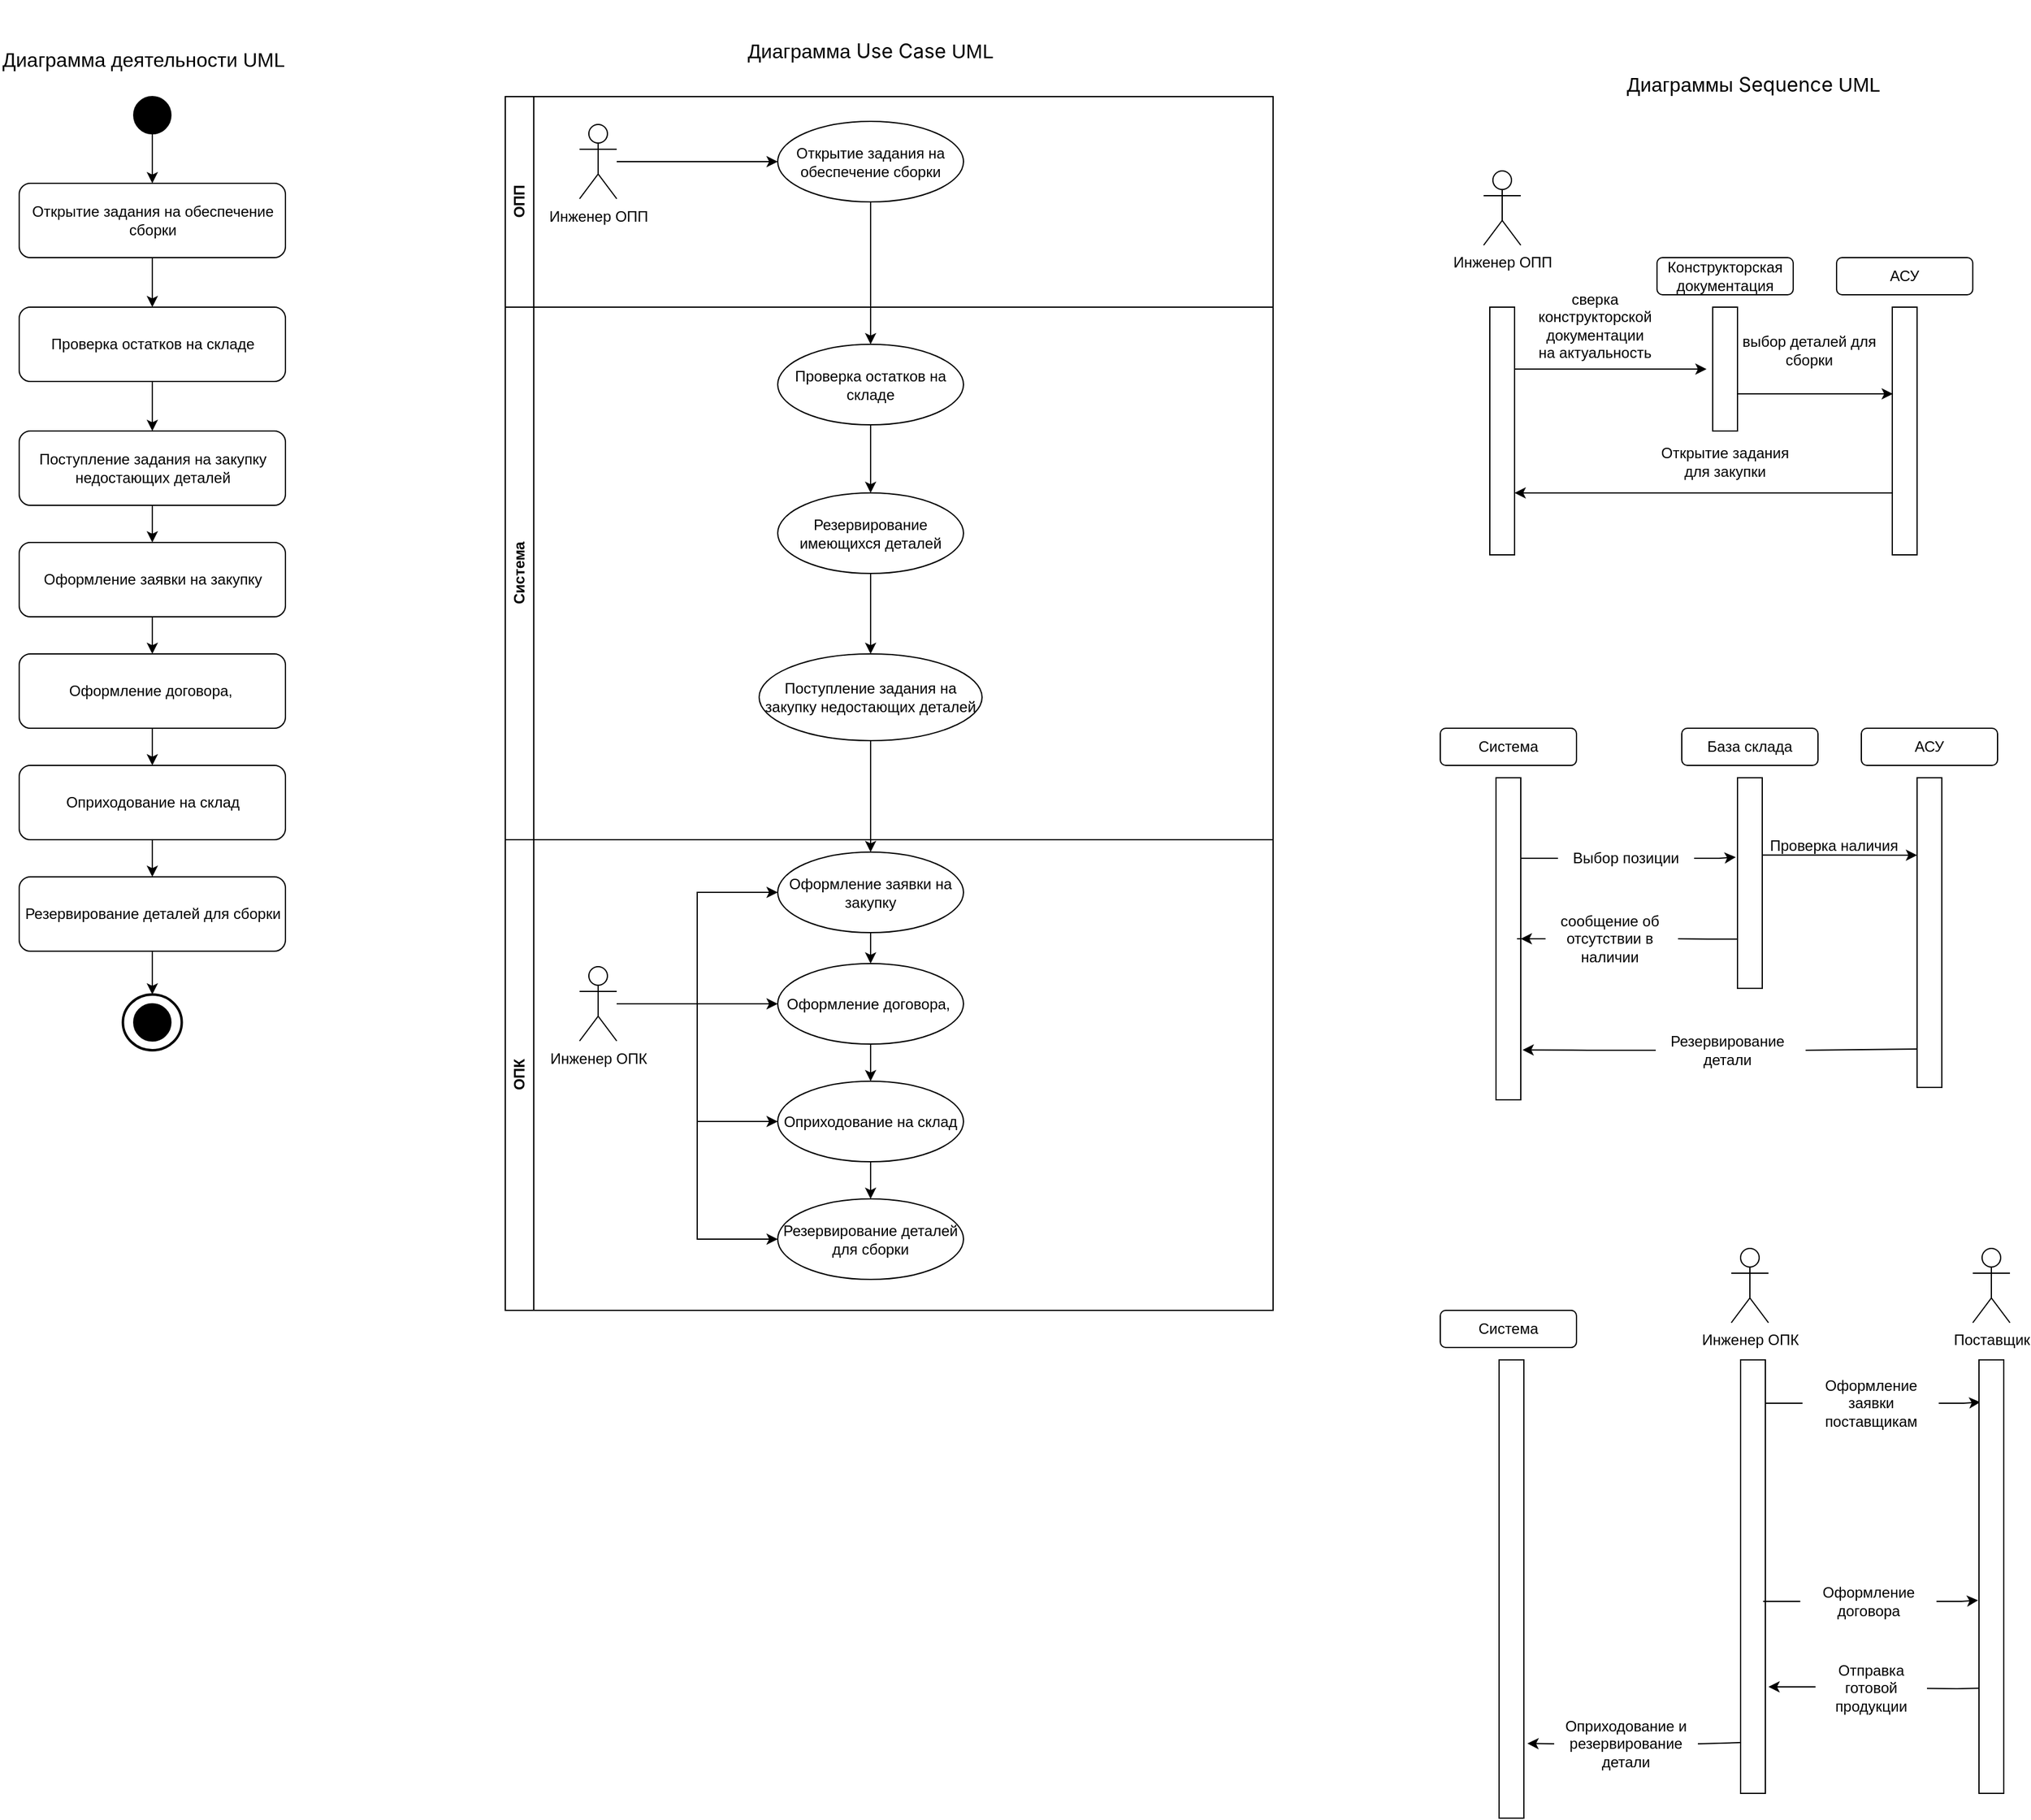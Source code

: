 <mxfile version="24.8.3">
  <diagram name="Страница — 1" id="Y3Ff92JFoId_haOZM81_">
    <mxGraphModel dx="2074" dy="1960" grid="1" gridSize="10" guides="1" tooltips="1" connect="1" arrows="1" fold="1" page="1" pageScale="1" pageWidth="827" pageHeight="1169" math="0" shadow="0">
      <root>
        <mxCell id="0" />
        <mxCell id="1" parent="0" />
        <mxCell id="jFq_PPIP0smG9mgLNXUT-3" style="edgeStyle=orthogonalEdgeStyle;rounded=0;orthogonalLoop=1;jettySize=auto;html=1;" parent="1" source="jFq_PPIP0smG9mgLNXUT-1" target="jFq_PPIP0smG9mgLNXUT-2" edge="1">
          <mxGeometry relative="1" as="geometry" />
        </mxCell>
        <mxCell id="jFq_PPIP0smG9mgLNXUT-1" value="" style="ellipse;whiteSpace=wrap;html=1;aspect=fixed;fillColor=#000000;" parent="1" vertex="1">
          <mxGeometry x="270" y="70" width="30" height="30" as="geometry" />
        </mxCell>
        <mxCell id="jFq_PPIP0smG9mgLNXUT-7" style="edgeStyle=orthogonalEdgeStyle;rounded=0;orthogonalLoop=1;jettySize=auto;html=1;entryX=0.5;entryY=0;entryDx=0;entryDy=0;" parent="1" source="jFq_PPIP0smG9mgLNXUT-2" target="jFq_PPIP0smG9mgLNXUT-5" edge="1">
          <mxGeometry relative="1" as="geometry" />
        </mxCell>
        <mxCell id="jFq_PPIP0smG9mgLNXUT-2" value="Открытие задания на обеспечение сборки" style="rounded=1;whiteSpace=wrap;html=1;" parent="1" vertex="1">
          <mxGeometry x="177.5" y="140" width="215" height="60" as="geometry" />
        </mxCell>
        <mxCell id="jFq_PPIP0smG9mgLNXUT-8" style="edgeStyle=orthogonalEdgeStyle;rounded=0;orthogonalLoop=1;jettySize=auto;html=1;entryX=0.5;entryY=0;entryDx=0;entryDy=0;" parent="1" source="jFq_PPIP0smG9mgLNXUT-5" target="jFq_PPIP0smG9mgLNXUT-6" edge="1">
          <mxGeometry relative="1" as="geometry" />
        </mxCell>
        <mxCell id="jFq_PPIP0smG9mgLNXUT-5" value="Проверка остатков на складе" style="rounded=1;whiteSpace=wrap;html=1;" parent="1" vertex="1">
          <mxGeometry x="177.5" y="240" width="215" height="60" as="geometry" />
        </mxCell>
        <mxCell id="jFq_PPIP0smG9mgLNXUT-11" style="edgeStyle=orthogonalEdgeStyle;rounded=0;orthogonalLoop=1;jettySize=auto;html=1;" parent="1" source="jFq_PPIP0smG9mgLNXUT-6" target="jFq_PPIP0smG9mgLNXUT-9" edge="1">
          <mxGeometry relative="1" as="geometry" />
        </mxCell>
        <mxCell id="jFq_PPIP0smG9mgLNXUT-6" value="Поступление задания на закупку недостающих деталей" style="rounded=1;whiteSpace=wrap;html=1;" parent="1" vertex="1">
          <mxGeometry x="177.5" y="340" width="215" height="60" as="geometry" />
        </mxCell>
        <mxCell id="pkSH8NwI1necaTFIyCs8-4" style="edgeStyle=orthogonalEdgeStyle;rounded=0;orthogonalLoop=1;jettySize=auto;html=1;" parent="1" source="jFq_PPIP0smG9mgLNXUT-9" target="pkSH8NwI1necaTFIyCs8-1" edge="1">
          <mxGeometry relative="1" as="geometry" />
        </mxCell>
        <mxCell id="jFq_PPIP0smG9mgLNXUT-9" value="Оформление заявки на закупку" style="rounded=1;whiteSpace=wrap;html=1;" parent="1" vertex="1">
          <mxGeometry x="177.5" y="430" width="215" height="60" as="geometry" />
        </mxCell>
        <mxCell id="jFq_PPIP0smG9mgLNXUT-10" value="Резервирование деталей для сборки" style="rounded=1;whiteSpace=wrap;html=1;" parent="1" vertex="1">
          <mxGeometry x="177.5" y="700" width="215" height="60" as="geometry" />
        </mxCell>
        <mxCell id="jFq_PPIP0smG9mgLNXUT-17" value="" style="strokeWidth=2;html=1;shape=mxgraph.flowchart.start_2;whiteSpace=wrap;" parent="1" vertex="1">
          <mxGeometry x="261.25" y="795" width="47.5" height="45" as="geometry" />
        </mxCell>
        <mxCell id="jFq_PPIP0smG9mgLNXUT-18" value="" style="ellipse;whiteSpace=wrap;html=1;aspect=fixed;fillColor=#000000;" parent="1" vertex="1">
          <mxGeometry x="270" y="802.5" width="30" height="30" as="geometry" />
        </mxCell>
        <mxCell id="jFq_PPIP0smG9mgLNXUT-19" style="edgeStyle=orthogonalEdgeStyle;rounded=0;orthogonalLoop=1;jettySize=auto;html=1;entryX=0.5;entryY=0;entryDx=0;entryDy=0;entryPerimeter=0;" parent="1" source="jFq_PPIP0smG9mgLNXUT-10" target="jFq_PPIP0smG9mgLNXUT-17" edge="1">
          <mxGeometry relative="1" as="geometry" />
        </mxCell>
        <mxCell id="jFq_PPIP0smG9mgLNXUT-20" value="&lt;font style=&quot;font-size: 16px;&quot;&gt;Диаграмма деятельности UML&lt;/font&gt;" style="text;html=1;align=center;verticalAlign=middle;whiteSpace=wrap;rounded=0;" parent="1" vertex="1">
          <mxGeometry x="162.5" width="230" height="80" as="geometry" />
        </mxCell>
        <mxCell id="pkSH8NwI1necaTFIyCs8-3" style="edgeStyle=orthogonalEdgeStyle;rounded=0;orthogonalLoop=1;jettySize=auto;html=1;entryX=0.5;entryY=0;entryDx=0;entryDy=0;" parent="1" source="pkSH8NwI1necaTFIyCs8-1" target="pkSH8NwI1necaTFIyCs8-2" edge="1">
          <mxGeometry relative="1" as="geometry" />
        </mxCell>
        <mxCell id="pkSH8NwI1necaTFIyCs8-1" value="Оформление договора,&amp;nbsp;" style="rounded=1;whiteSpace=wrap;html=1;" parent="1" vertex="1">
          <mxGeometry x="177.5" y="520" width="215" height="60" as="geometry" />
        </mxCell>
        <mxCell id="pkSH8NwI1necaTFIyCs8-5" style="edgeStyle=orthogonalEdgeStyle;rounded=0;orthogonalLoop=1;jettySize=auto;html=1;entryX=0.5;entryY=0;entryDx=0;entryDy=0;" parent="1" source="pkSH8NwI1necaTFIyCs8-2" target="jFq_PPIP0smG9mgLNXUT-10" edge="1">
          <mxGeometry relative="1" as="geometry" />
        </mxCell>
        <mxCell id="pkSH8NwI1necaTFIyCs8-2" value="Оприходование на склад" style="rounded=1;whiteSpace=wrap;html=1;" parent="1" vertex="1">
          <mxGeometry x="177.5" y="610" width="215" height="60" as="geometry" />
        </mxCell>
        <mxCell id="pkSH8NwI1necaTFIyCs8-8" style="edgeStyle=orthogonalEdgeStyle;rounded=0;orthogonalLoop=1;jettySize=auto;html=1;" parent="1" source="pkSH8NwI1necaTFIyCs8-9" target="pkSH8NwI1necaTFIyCs8-11" edge="1">
          <mxGeometry relative="1" as="geometry" />
        </mxCell>
        <mxCell id="pkSH8NwI1necaTFIyCs8-24" value="ОПП" style="swimlane;horizontal=0;whiteSpace=wrap;html=1;" parent="1" vertex="1">
          <mxGeometry x="570" y="70" width="620" height="170" as="geometry" />
        </mxCell>
        <mxCell id="pkSH8NwI1necaTFIyCs8-6" style="edgeStyle=orthogonalEdgeStyle;rounded=0;orthogonalLoop=1;jettySize=auto;html=1;entryX=0;entryY=0.5;entryDx=0;entryDy=0;" parent="pkSH8NwI1necaTFIyCs8-24" source="pkSH8NwI1necaTFIyCs8-7" target="pkSH8NwI1necaTFIyCs8-9" edge="1">
          <mxGeometry relative="1" as="geometry" />
        </mxCell>
        <mxCell id="pkSH8NwI1necaTFIyCs8-9" value="Открытие задания на обеспечение сборки" style="ellipse;whiteSpace=wrap;html=1;" parent="pkSH8NwI1necaTFIyCs8-24" vertex="1">
          <mxGeometry x="220" y="20" width="150" height="65" as="geometry" />
        </mxCell>
        <mxCell id="pkSH8NwI1necaTFIyCs8-7" value="Инженер ОПП" style="shape=umlActor;verticalLabelPosition=bottom;verticalAlign=top;html=1;outlineConnect=0;" parent="pkSH8NwI1necaTFIyCs8-24" vertex="1">
          <mxGeometry x="60" y="22.5" width="30" height="60" as="geometry" />
        </mxCell>
        <mxCell id="pkSH8NwI1necaTFIyCs8-25" value="Система" style="swimlane;horizontal=0;whiteSpace=wrap;html=1;" parent="1" vertex="1">
          <mxGeometry x="570" y="240" width="620" height="430" as="geometry" />
        </mxCell>
        <mxCell id="jotfJ-VaZBIeC9uiuRzf-3" style="edgeStyle=orthogonalEdgeStyle;rounded=0;orthogonalLoop=1;jettySize=auto;html=1;" edge="1" parent="pkSH8NwI1necaTFIyCs8-25" source="pkSH8NwI1necaTFIyCs8-11" target="jotfJ-VaZBIeC9uiuRzf-2">
          <mxGeometry relative="1" as="geometry" />
        </mxCell>
        <mxCell id="pkSH8NwI1necaTFIyCs8-11" value="Проверка остатков на складе" style="ellipse;whiteSpace=wrap;html=1;" parent="pkSH8NwI1necaTFIyCs8-25" vertex="1">
          <mxGeometry x="220" y="30" width="150" height="65" as="geometry" />
        </mxCell>
        <mxCell id="pkSH8NwI1necaTFIyCs8-13" value="Поступление задания на закупку недостающих деталей" style="ellipse;whiteSpace=wrap;html=1;" parent="pkSH8NwI1necaTFIyCs8-25" vertex="1">
          <mxGeometry x="205" y="280" width="180" height="70" as="geometry" />
        </mxCell>
        <mxCell id="jotfJ-VaZBIeC9uiuRzf-4" style="edgeStyle=orthogonalEdgeStyle;rounded=0;orthogonalLoop=1;jettySize=auto;html=1;" edge="1" parent="pkSH8NwI1necaTFIyCs8-25" source="jotfJ-VaZBIeC9uiuRzf-2" target="pkSH8NwI1necaTFIyCs8-13">
          <mxGeometry relative="1" as="geometry" />
        </mxCell>
        <mxCell id="jotfJ-VaZBIeC9uiuRzf-2" value="Резервирование имеющихся деталей" style="ellipse;whiteSpace=wrap;html=1;" vertex="1" parent="pkSH8NwI1necaTFIyCs8-25">
          <mxGeometry x="220" y="150" width="150" height="65" as="geometry" />
        </mxCell>
        <mxCell id="pkSH8NwI1necaTFIyCs8-28" value="&lt;font style=&quot;&quot;&gt;&lt;span style=&quot;font-size: 16px;&quot;&gt;Диаграмма&amp;nbsp;&lt;/span&gt;&lt;span style=&quot;font-family: -apple-system, BlinkMacSystemFont, Roboto, &amp;quot;Open Sans&amp;quot;, &amp;quot;Helvetica Neue&amp;quot;, &amp;quot;Noto Sans Armenian&amp;quot;, &amp;quot;Noto Sans Bengali&amp;quot;, &amp;quot;Noto Sans Cherokee&amp;quot;, &amp;quot;Noto Sans Devanagari&amp;quot;, &amp;quot;Noto Sans Ethiopic&amp;quot;, &amp;quot;Noto Sans Georgian&amp;quot;, &amp;quot;Noto Sans Hebrew&amp;quot;, &amp;quot;Noto Sans Kannada&amp;quot;, &amp;quot;Noto Sans Khmer&amp;quot;, &amp;quot;Noto Sans Lao&amp;quot;, &amp;quot;Noto Sans Osmanya&amp;quot;, &amp;quot;Noto Sans Tamil&amp;quot;, &amp;quot;Noto Sans Telugu&amp;quot;, &amp;quot;Noto Sans Thai&amp;quot;, sans-serif; text-align: left; background-color: rgb(255, 255, 255);&quot;&gt;&lt;font style=&quot;font-size: 16px;&quot;&gt;Use Case&amp;nbsp;&lt;/font&gt;&lt;/span&gt;&lt;span style=&quot;font-size: 16px;&quot;&gt;UML&lt;/span&gt;&lt;/font&gt;" style="text;html=1;align=center;verticalAlign=middle;whiteSpace=wrap;rounded=0;" parent="1" vertex="1">
          <mxGeometry x="750" y="-7.5" width="230" height="80" as="geometry" />
        </mxCell>
        <mxCell id="pkSH8NwI1necaTFIyCs8-29" value="Инженер ОПП" style="shape=umlActor;verticalLabelPosition=bottom;verticalAlign=top;html=1;outlineConnect=0;" parent="1" vertex="1">
          <mxGeometry x="1360" y="130" width="30" height="60" as="geometry" />
        </mxCell>
        <mxCell id="pkSH8NwI1necaTFIyCs8-38" style="edgeStyle=orthogonalEdgeStyle;rounded=0;orthogonalLoop=1;jettySize=auto;html=1;exitX=1;exitY=0.25;exitDx=0;exitDy=0;" parent="1" source="pkSH8NwI1necaTFIyCs8-30" edge="1">
          <mxGeometry relative="1" as="geometry">
            <mxPoint x="1540" y="290" as="targetPoint" />
          </mxGeometry>
        </mxCell>
        <mxCell id="pkSH8NwI1necaTFIyCs8-30" value="" style="rounded=0;whiteSpace=wrap;html=1;" parent="1" vertex="1">
          <mxGeometry x="1365" y="240" width="20" height="200" as="geometry" />
        </mxCell>
        <mxCell id="pkSH8NwI1necaTFIyCs8-37" value="Конструкторская документация" style="rounded=1;whiteSpace=wrap;html=1;" parent="1" vertex="1">
          <mxGeometry x="1500" y="200" width="110" height="30" as="geometry" />
        </mxCell>
        <mxCell id="pkSH8NwI1necaTFIyCs8-39" value="сверка конструкторской документации на актуальность" style="text;html=1;align=center;verticalAlign=middle;whiteSpace=wrap;rounded=0;" parent="1" vertex="1">
          <mxGeometry x="1420" y="240" width="60" height="30" as="geometry" />
        </mxCell>
        <mxCell id="pkSH8NwI1necaTFIyCs8-41" value="" style="endArrow=classic;html=1;rounded=0;entryX=-0.156;entryY=0.7;entryDx=0;entryDy=0;entryPerimeter=0;" parent="1" edge="1">
          <mxGeometry width="50" height="50" relative="1" as="geometry">
            <mxPoint x="1555.56" y="310" as="sourcePoint" />
            <mxPoint x="1690.44" y="310" as="targetPoint" />
          </mxGeometry>
        </mxCell>
        <mxCell id="pkSH8NwI1necaTFIyCs8-42" value="выбор деталей для сборки" style="text;html=1;align=center;verticalAlign=middle;whiteSpace=wrap;rounded=0;" parent="1" vertex="1">
          <mxGeometry x="1565" y="250" width="116" height="50" as="geometry" />
        </mxCell>
        <mxCell id="pkSH8NwI1necaTFIyCs8-43" value="АСУ" style="rounded=1;whiteSpace=wrap;html=1;" parent="1" vertex="1">
          <mxGeometry x="1645" y="200" width="110" height="30" as="geometry" />
        </mxCell>
        <mxCell id="pkSH8NwI1necaTFIyCs8-47" value="" style="rounded=0;whiteSpace=wrap;html=1;" parent="1" vertex="1">
          <mxGeometry x="1545" y="240" width="20" height="100" as="geometry" />
        </mxCell>
        <mxCell id="pkSH8NwI1necaTFIyCs8-49" style="edgeStyle=orthogonalEdgeStyle;rounded=0;orthogonalLoop=1;jettySize=auto;html=1;exitX=0;exitY=0.75;exitDx=0;exitDy=0;entryX=1;entryY=0.75;entryDx=0;entryDy=0;" parent="1" source="pkSH8NwI1necaTFIyCs8-48" target="pkSH8NwI1necaTFIyCs8-30" edge="1">
          <mxGeometry relative="1" as="geometry" />
        </mxCell>
        <mxCell id="pkSH8NwI1necaTFIyCs8-48" value="" style="rounded=0;whiteSpace=wrap;html=1;" parent="1" vertex="1">
          <mxGeometry x="1690" y="240" width="20" height="200" as="geometry" />
        </mxCell>
        <mxCell id="pkSH8NwI1necaTFIyCs8-50" value="Открытие задания для закупки" style="text;html=1;align=center;verticalAlign=middle;whiteSpace=wrap;rounded=0;" parent="1" vertex="1">
          <mxGeometry x="1497" y="340" width="116" height="50" as="geometry" />
        </mxCell>
        <mxCell id="pkSH8NwI1necaTFIyCs8-68" style="edgeStyle=orthogonalEdgeStyle;rounded=0;orthogonalLoop=1;jettySize=auto;html=1;exitX=1;exitY=0.25;exitDx=0;exitDy=0;entryX=0;entryY=0.5;entryDx=0;entryDy=0;endArrow=none;endFill=0;" parent="1" source="pkSH8NwI1necaTFIyCs8-53" target="pkSH8NwI1necaTFIyCs8-55" edge="1">
          <mxGeometry relative="1" as="geometry" />
        </mxCell>
        <mxCell id="pkSH8NwI1necaTFIyCs8-53" value="" style="rounded=0;whiteSpace=wrap;html=1;" parent="1" vertex="1">
          <mxGeometry x="1370" y="620" width="20" height="260" as="geometry" />
        </mxCell>
        <mxCell id="pkSH8NwI1necaTFIyCs8-54" value="База склада" style="rounded=1;whiteSpace=wrap;html=1;" parent="1" vertex="1">
          <mxGeometry x="1520" y="580" width="110" height="30" as="geometry" />
        </mxCell>
        <mxCell id="pkSH8NwI1necaTFIyCs8-70" style="edgeStyle=orthogonalEdgeStyle;rounded=0;orthogonalLoop=1;jettySize=auto;html=1;entryX=-0.07;entryY=0.377;entryDx=0;entryDy=0;entryPerimeter=0;" parent="1" source="pkSH8NwI1necaTFIyCs8-55" target="pkSH8NwI1necaTFIyCs8-59" edge="1">
          <mxGeometry relative="1" as="geometry" />
        </mxCell>
        <mxCell id="pkSH8NwI1necaTFIyCs8-55" value="Выбор позиции" style="text;html=1;align=center;verticalAlign=middle;whiteSpace=wrap;rounded=0;" parent="1" vertex="1">
          <mxGeometry x="1420" y="670" width="110" height="30" as="geometry" />
        </mxCell>
        <mxCell id="pkSH8NwI1necaTFIyCs8-57" value="Проверка наличия" style="text;html=1;align=center;verticalAlign=middle;whiteSpace=wrap;rounded=0;" parent="1" vertex="1">
          <mxGeometry x="1585" y="650" width="116" height="50" as="geometry" />
        </mxCell>
        <mxCell id="pkSH8NwI1necaTFIyCs8-58" value="АСУ" style="rounded=1;whiteSpace=wrap;html=1;" parent="1" vertex="1">
          <mxGeometry x="1665" y="580" width="110" height="30" as="geometry" />
        </mxCell>
        <mxCell id="pkSH8NwI1necaTFIyCs8-71" style="edgeStyle=orthogonalEdgeStyle;rounded=0;orthogonalLoop=1;jettySize=auto;html=1;entryX=0;entryY=0.25;entryDx=0;entryDy=0;exitX=1.009;exitY=0.367;exitDx=0;exitDy=0;exitPerimeter=0;" parent="1" source="pkSH8NwI1necaTFIyCs8-59" target="pkSH8NwI1necaTFIyCs8-61" edge="1">
          <mxGeometry relative="1" as="geometry" />
        </mxCell>
        <mxCell id="pkSH8NwI1necaTFIyCs8-76" style="edgeStyle=orthogonalEdgeStyle;rounded=0;orthogonalLoop=1;jettySize=auto;html=1;exitX=0.004;exitY=0.766;exitDx=0;exitDy=0;exitPerimeter=0;endArrow=none;endFill=0;" parent="1" source="pkSH8NwI1necaTFIyCs8-59" target="pkSH8NwI1necaTFIyCs8-75" edge="1">
          <mxGeometry relative="1" as="geometry" />
        </mxCell>
        <mxCell id="pkSH8NwI1necaTFIyCs8-59" value="" style="rounded=0;whiteSpace=wrap;html=1;" parent="1" vertex="1">
          <mxGeometry x="1565" y="620" width="20" height="170" as="geometry" />
        </mxCell>
        <mxCell id="pkSH8NwI1necaTFIyCs8-61" value="" style="rounded=0;whiteSpace=wrap;html=1;" parent="1" vertex="1">
          <mxGeometry x="1710" y="620" width="20" height="250" as="geometry" />
        </mxCell>
        <mxCell id="pkSH8NwI1necaTFIyCs8-62" value="Резервирование детали" style="text;html=1;align=center;verticalAlign=middle;whiteSpace=wrap;rounded=0;" parent="1" vertex="1">
          <mxGeometry x="1499" y="820" width="116" height="40" as="geometry" />
        </mxCell>
        <mxCell id="pkSH8NwI1necaTFIyCs8-63" value="Система" style="rounded=1;whiteSpace=wrap;html=1;" parent="1" vertex="1">
          <mxGeometry x="1325" y="580" width="110" height="30" as="geometry" />
        </mxCell>
        <mxCell id="pkSH8NwI1necaTFIyCs8-77" style="edgeStyle=orthogonalEdgeStyle;rounded=0;orthogonalLoop=1;jettySize=auto;html=1;entryX=1;entryY=0.5;entryDx=0;entryDy=0;" parent="1" source="pkSH8NwI1necaTFIyCs8-75" target="pkSH8NwI1necaTFIyCs8-53" edge="1">
          <mxGeometry relative="1" as="geometry" />
        </mxCell>
        <mxCell id="pkSH8NwI1necaTFIyCs8-75" value="сообщение об отсутствии в наличии" style="text;html=1;align=center;verticalAlign=middle;whiteSpace=wrap;rounded=0;" parent="1" vertex="1">
          <mxGeometry x="1407" y="735" width="110" height="30" as="geometry" />
        </mxCell>
        <mxCell id="pkSH8NwI1necaTFIyCs8-79" style="edgeStyle=orthogonalEdgeStyle;rounded=0;orthogonalLoop=1;jettySize=auto;html=1;entryX=1.073;entryY=0.845;entryDx=0;entryDy=0;entryPerimeter=0;" parent="1" source="pkSH8NwI1necaTFIyCs8-62" target="pkSH8NwI1necaTFIyCs8-53" edge="1">
          <mxGeometry relative="1" as="geometry" />
        </mxCell>
        <mxCell id="pkSH8NwI1necaTFIyCs8-80" value="" style="endArrow=none;html=1;rounded=0;entryX=0.024;entryY=0.876;entryDx=0;entryDy=0;entryPerimeter=0;" parent="1" target="pkSH8NwI1necaTFIyCs8-61" edge="1">
          <mxGeometry width="50" height="50" relative="1" as="geometry">
            <mxPoint x="1620" y="840" as="sourcePoint" />
            <mxPoint x="1590" y="800" as="targetPoint" />
          </mxGeometry>
        </mxCell>
        <mxCell id="pkSH8NwI1necaTFIyCs8-81" style="edgeStyle=orthogonalEdgeStyle;rounded=0;orthogonalLoop=1;jettySize=auto;html=1;exitX=1;exitY=0.25;exitDx=0;exitDy=0;entryX=0;entryY=0.5;entryDx=0;entryDy=0;endArrow=none;endFill=0;" parent="1" target="pkSH8NwI1necaTFIyCs8-85" edge="1">
          <mxGeometry relative="1" as="geometry">
            <mxPoint x="1587.5" y="1125" as="sourcePoint" />
          </mxGeometry>
        </mxCell>
        <mxCell id="pkSH8NwI1necaTFIyCs8-82" value="" style="rounded=0;whiteSpace=wrap;html=1;" parent="1" vertex="1">
          <mxGeometry x="1372.5" y="1090" width="20" height="370" as="geometry" />
        </mxCell>
        <mxCell id="pkSH8NwI1necaTFIyCs8-84" style="edgeStyle=orthogonalEdgeStyle;rounded=0;orthogonalLoop=1;jettySize=auto;html=1;entryX=-0.07;entryY=0.377;entryDx=0;entryDy=0;entryPerimeter=0;" parent="1" source="pkSH8NwI1necaTFIyCs8-85" edge="1">
          <mxGeometry relative="1" as="geometry">
            <mxPoint x="1761.1" y="1124.09" as="targetPoint" />
          </mxGeometry>
        </mxCell>
        <mxCell id="pkSH8NwI1necaTFIyCs8-85" value="Оформление заявки поставщикам" style="text;html=1;align=center;verticalAlign=middle;whiteSpace=wrap;rounded=0;" parent="1" vertex="1">
          <mxGeometry x="1617.5" y="1110" width="110" height="30" as="geometry" />
        </mxCell>
        <mxCell id="pkSH8NwI1necaTFIyCs8-87" value="Система" style="rounded=1;whiteSpace=wrap;html=1;" parent="1" vertex="1">
          <mxGeometry x="1325" y="1050" width="110" height="30" as="geometry" />
        </mxCell>
        <mxCell id="pkSH8NwI1necaTFIyCs8-102" style="edgeStyle=orthogonalEdgeStyle;rounded=0;orthogonalLoop=1;jettySize=auto;html=1;exitX=0;exitY=0.5;exitDx=0;exitDy=0;endArrow=none;endFill=0;" parent="1" edge="1">
          <mxGeometry relative="1" as="geometry">
            <mxPoint x="1718" y="1355.238" as="targetPoint" />
            <mxPoint x="1765.5" y="1355" as="sourcePoint" />
          </mxGeometry>
        </mxCell>
        <mxCell id="pkSH8NwI1necaTFIyCs8-90" value="" style="rounded=0;whiteSpace=wrap;html=1;" parent="1" vertex="1">
          <mxGeometry x="1567.5" y="1090" width="20" height="350" as="geometry" />
        </mxCell>
        <mxCell id="pkSH8NwI1necaTFIyCs8-91" value="" style="rounded=0;whiteSpace=wrap;html=1;" parent="1" vertex="1">
          <mxGeometry x="1760" y="1090" width="20" height="350" as="geometry" />
        </mxCell>
        <mxCell id="pkSH8NwI1necaTFIyCs8-92" value="Оприходование и резервирование детали" style="text;html=1;align=center;verticalAlign=middle;whiteSpace=wrap;rounded=0;" parent="1" vertex="1">
          <mxGeometry x="1417" y="1380" width="116" height="40" as="geometry" />
        </mxCell>
        <mxCell id="pkSH8NwI1necaTFIyCs8-100" value="Инженер ОПК" style="shape=umlActor;verticalLabelPosition=bottom;verticalAlign=top;html=1;outlineConnect=0;" parent="1" vertex="1">
          <mxGeometry x="1560" y="1000" width="30" height="60" as="geometry" />
        </mxCell>
        <mxCell id="pkSH8NwI1necaTFIyCs8-101" value="Отправка готовой продукции" style="text;html=1;align=center;verticalAlign=middle;whiteSpace=wrap;rounded=0;" parent="1" vertex="1">
          <mxGeometry x="1643" y="1340" width="60" height="30" as="geometry" />
        </mxCell>
        <mxCell id="pkSH8NwI1necaTFIyCs8-103" style="edgeStyle=orthogonalEdgeStyle;rounded=0;orthogonalLoop=1;jettySize=auto;html=1;entryX=0.977;entryY=0.324;entryDx=0;entryDy=0;entryPerimeter=0;" parent="1" edge="1">
          <mxGeometry relative="1" as="geometry">
            <mxPoint x="1628" y="1354" as="sourcePoint" />
            <mxPoint x="1590.04" y="1354.24" as="targetPoint" />
          </mxGeometry>
        </mxCell>
        <mxCell id="pkSH8NwI1necaTFIyCs8-105" value="Поставщик" style="shape=umlActor;verticalLabelPosition=bottom;verticalAlign=top;html=1;outlineConnect=0;" parent="1" vertex="1">
          <mxGeometry x="1755" y="1000" width="30" height="60" as="geometry" />
        </mxCell>
        <mxCell id="pkSH8NwI1necaTFIyCs8-108" value="Оформление договора" style="text;html=1;align=center;verticalAlign=middle;whiteSpace=wrap;rounded=0;" parent="1" vertex="1">
          <mxGeometry x="1615.7" y="1270" width="110" height="30" as="geometry" />
        </mxCell>
        <mxCell id="pkSH8NwI1necaTFIyCs8-109" style="edgeStyle=orthogonalEdgeStyle;rounded=0;orthogonalLoop=1;jettySize=auto;html=1;entryX=-0.07;entryY=0.377;entryDx=0;entryDy=0;entryPerimeter=0;" parent="1" source="pkSH8NwI1necaTFIyCs8-108" edge="1">
          <mxGeometry relative="1" as="geometry">
            <mxPoint x="1759.3" y="1284.09" as="targetPoint" />
          </mxGeometry>
        </mxCell>
        <mxCell id="pkSH8NwI1necaTFIyCs8-110" style="edgeStyle=orthogonalEdgeStyle;rounded=0;orthogonalLoop=1;jettySize=auto;html=1;exitX=1;exitY=0.25;exitDx=0;exitDy=0;entryX=0;entryY=0.5;entryDx=0;entryDy=0;endArrow=none;endFill=0;" parent="1" target="pkSH8NwI1necaTFIyCs8-108" edge="1">
          <mxGeometry relative="1" as="geometry">
            <mxPoint x="1585.7" y="1285" as="sourcePoint" />
          </mxGeometry>
        </mxCell>
        <mxCell id="pkSH8NwI1necaTFIyCs8-111" value="" style="endArrow=none;html=1;rounded=0;exitX=-0.02;exitY=0.883;exitDx=0;exitDy=0;exitPerimeter=0;entryX=1;entryY=0.5;entryDx=0;entryDy=0;" parent="1" source="pkSH8NwI1necaTFIyCs8-90" target="pkSH8NwI1necaTFIyCs8-92" edge="1">
          <mxGeometry width="50" height="50" relative="1" as="geometry">
            <mxPoint x="1610" y="1380" as="sourcePoint" />
            <mxPoint x="1660" y="1330" as="targetPoint" />
          </mxGeometry>
        </mxCell>
        <mxCell id="pkSH8NwI1necaTFIyCs8-112" value="" style="endArrow=classic;html=1;rounded=0;exitX=0;exitY=0.5;exitDx=0;exitDy=0;entryX=1.144;entryY=0.837;entryDx=0;entryDy=0;entryPerimeter=0;" parent="1" source="pkSH8NwI1necaTFIyCs8-92" target="pkSH8NwI1necaTFIyCs8-82" edge="1">
          <mxGeometry width="50" height="50" relative="1" as="geometry">
            <mxPoint x="1610" y="1380" as="sourcePoint" />
            <mxPoint x="1660" y="1330" as="targetPoint" />
          </mxGeometry>
        </mxCell>
        <mxCell id="pkSH8NwI1necaTFIyCs8-113" value="&lt;div style=&quot;text-align: left;&quot;&gt;&lt;span style=&quot;background-color: initial; font-size: 16px;&quot;&gt;Диаграммы &lt;/span&gt;&lt;span style=&quot;font-size: 16px; background-color: rgb(255, 255, 255);&quot;&gt;&lt;font face=&quot;-apple-system, BlinkMacSystemFont, Roboto, Open Sans, Helvetica Neue, Noto Sans Armenian, Noto Sans Bengali, Noto Sans Cherokee, Noto Sans Devanagari, Noto Sans Ethiopic, Noto Sans Georgian, Noto Sans Hebrew, Noto Sans Kannada, Noto Sans Khmer, Noto Sans Lao, Noto Sans Osmanya, Noto Sans Tamil, Noto Sans Telugu, Noto Sans Thai, sans-serif&quot;&gt;Sequence&amp;nbsp;&lt;/font&gt;&lt;/span&gt;&lt;span style=&quot;background-color: initial; font-size: 16px;&quot;&gt;UML&lt;/span&gt;&lt;/div&gt;" style="text;html=1;align=center;verticalAlign=middle;whiteSpace=wrap;rounded=0;" parent="1" vertex="1">
          <mxGeometry x="1462.5" y="20" width="230" height="80" as="geometry" />
        </mxCell>
        <mxCell id="jotfJ-VaZBIeC9uiuRzf-1" value="" style="group" vertex="1" connectable="0" parent="1">
          <mxGeometry x="570" y="670" width="620" height="380" as="geometry" />
        </mxCell>
        <mxCell id="pkSH8NwI1necaTFIyCs8-14" style="edgeStyle=orthogonalEdgeStyle;rounded=0;orthogonalLoop=1;jettySize=auto;html=1;entryX=0.5;entryY=0;entryDx=0;entryDy=0;" parent="jotfJ-VaZBIeC9uiuRzf-1" source="pkSH8NwI1necaTFIyCs8-15" target="pkSH8NwI1necaTFIyCs8-17" edge="1">
          <mxGeometry relative="1" as="geometry" />
        </mxCell>
        <mxCell id="pkSH8NwI1necaTFIyCs8-15" value="Оформление заявки на закупку" style="ellipse;whiteSpace=wrap;html=1;" parent="jotfJ-VaZBIeC9uiuRzf-1" vertex="1">
          <mxGeometry x="220" y="10" width="150" height="65" as="geometry" />
        </mxCell>
        <mxCell id="pkSH8NwI1necaTFIyCs8-16" style="edgeStyle=orthogonalEdgeStyle;rounded=0;orthogonalLoop=1;jettySize=auto;html=1;" parent="jotfJ-VaZBIeC9uiuRzf-1" source="pkSH8NwI1necaTFIyCs8-17" target="pkSH8NwI1necaTFIyCs8-19" edge="1">
          <mxGeometry relative="1" as="geometry" />
        </mxCell>
        <mxCell id="pkSH8NwI1necaTFIyCs8-17" value="Оформление договора,&amp;nbsp;" style="ellipse;whiteSpace=wrap;html=1;" parent="jotfJ-VaZBIeC9uiuRzf-1" vertex="1">
          <mxGeometry x="220" y="100" width="150" height="65" as="geometry" />
        </mxCell>
        <mxCell id="pkSH8NwI1necaTFIyCs8-18" style="edgeStyle=orthogonalEdgeStyle;rounded=0;orthogonalLoop=1;jettySize=auto;html=1;" parent="jotfJ-VaZBIeC9uiuRzf-1" source="pkSH8NwI1necaTFIyCs8-19" target="pkSH8NwI1necaTFIyCs8-20" edge="1">
          <mxGeometry relative="1" as="geometry" />
        </mxCell>
        <mxCell id="pkSH8NwI1necaTFIyCs8-19" value="Оприходование на склад" style="ellipse;whiteSpace=wrap;html=1;" parent="jotfJ-VaZBIeC9uiuRzf-1" vertex="1">
          <mxGeometry x="220" y="195" width="150" height="65" as="geometry" />
        </mxCell>
        <mxCell id="pkSH8NwI1necaTFIyCs8-20" value="Резервирование деталей для сборки" style="ellipse;whiteSpace=wrap;html=1;" parent="jotfJ-VaZBIeC9uiuRzf-1" vertex="1">
          <mxGeometry x="220" y="290" width="150" height="65" as="geometry" />
        </mxCell>
        <mxCell id="pkSH8NwI1necaTFIyCs8-21" style="edgeStyle=orthogonalEdgeStyle;rounded=0;orthogonalLoop=1;jettySize=auto;html=1;entryX=0;entryY=0.5;entryDx=0;entryDy=0;" parent="jotfJ-VaZBIeC9uiuRzf-1" source="pkSH8NwI1necaTFIyCs8-27" target="pkSH8NwI1necaTFIyCs8-15" edge="1">
          <mxGeometry relative="1" as="geometry" />
        </mxCell>
        <mxCell id="pkSH8NwI1necaTFIyCs8-22" style="edgeStyle=orthogonalEdgeStyle;rounded=0;orthogonalLoop=1;jettySize=auto;html=1;" parent="jotfJ-VaZBIeC9uiuRzf-1" source="pkSH8NwI1necaTFIyCs8-27" target="pkSH8NwI1necaTFIyCs8-17" edge="1">
          <mxGeometry relative="1" as="geometry" />
        </mxCell>
        <mxCell id="pkSH8NwI1necaTFIyCs8-23" style="edgeStyle=orthogonalEdgeStyle;rounded=0;orthogonalLoop=1;jettySize=auto;html=1;entryX=0;entryY=0.5;entryDx=0;entryDy=0;" parent="jotfJ-VaZBIeC9uiuRzf-1" source="pkSH8NwI1necaTFIyCs8-27" target="pkSH8NwI1necaTFIyCs8-19" edge="1">
          <mxGeometry relative="1" as="geometry" />
        </mxCell>
        <mxCell id="pkSH8NwI1necaTFIyCs8-26" value="ОПК" style="swimlane;horizontal=0;whiteSpace=wrap;html=1;" parent="jotfJ-VaZBIeC9uiuRzf-1" vertex="1">
          <mxGeometry width="620" height="380" as="geometry">
            <mxRectangle y="190" width="40" height="140" as="alternateBounds" />
          </mxGeometry>
        </mxCell>
        <mxCell id="pkSH8NwI1necaTFIyCs8-27" value="Инженер ОПК" style="shape=umlActor;verticalLabelPosition=bottom;verticalAlign=top;html=1;outlineConnect=0;" parent="pkSH8NwI1necaTFIyCs8-26" vertex="1">
          <mxGeometry x="60" y="102.5" width="30" height="60" as="geometry" />
        </mxCell>
        <mxCell id="jotfJ-VaZBIeC9uiuRzf-5" style="edgeStyle=orthogonalEdgeStyle;rounded=0;orthogonalLoop=1;jettySize=auto;html=1;entryX=0;entryY=0.5;entryDx=0;entryDy=0;" edge="1" parent="jotfJ-VaZBIeC9uiuRzf-1" source="pkSH8NwI1necaTFIyCs8-27" target="pkSH8NwI1necaTFIyCs8-20">
          <mxGeometry relative="1" as="geometry" />
        </mxCell>
        <mxCell id="pkSH8NwI1necaTFIyCs8-12" style="edgeStyle=orthogonalEdgeStyle;rounded=0;orthogonalLoop=1;jettySize=auto;html=1;" parent="1" source="pkSH8NwI1necaTFIyCs8-13" target="pkSH8NwI1necaTFIyCs8-15" edge="1">
          <mxGeometry relative="1" as="geometry" />
        </mxCell>
      </root>
    </mxGraphModel>
  </diagram>
</mxfile>
